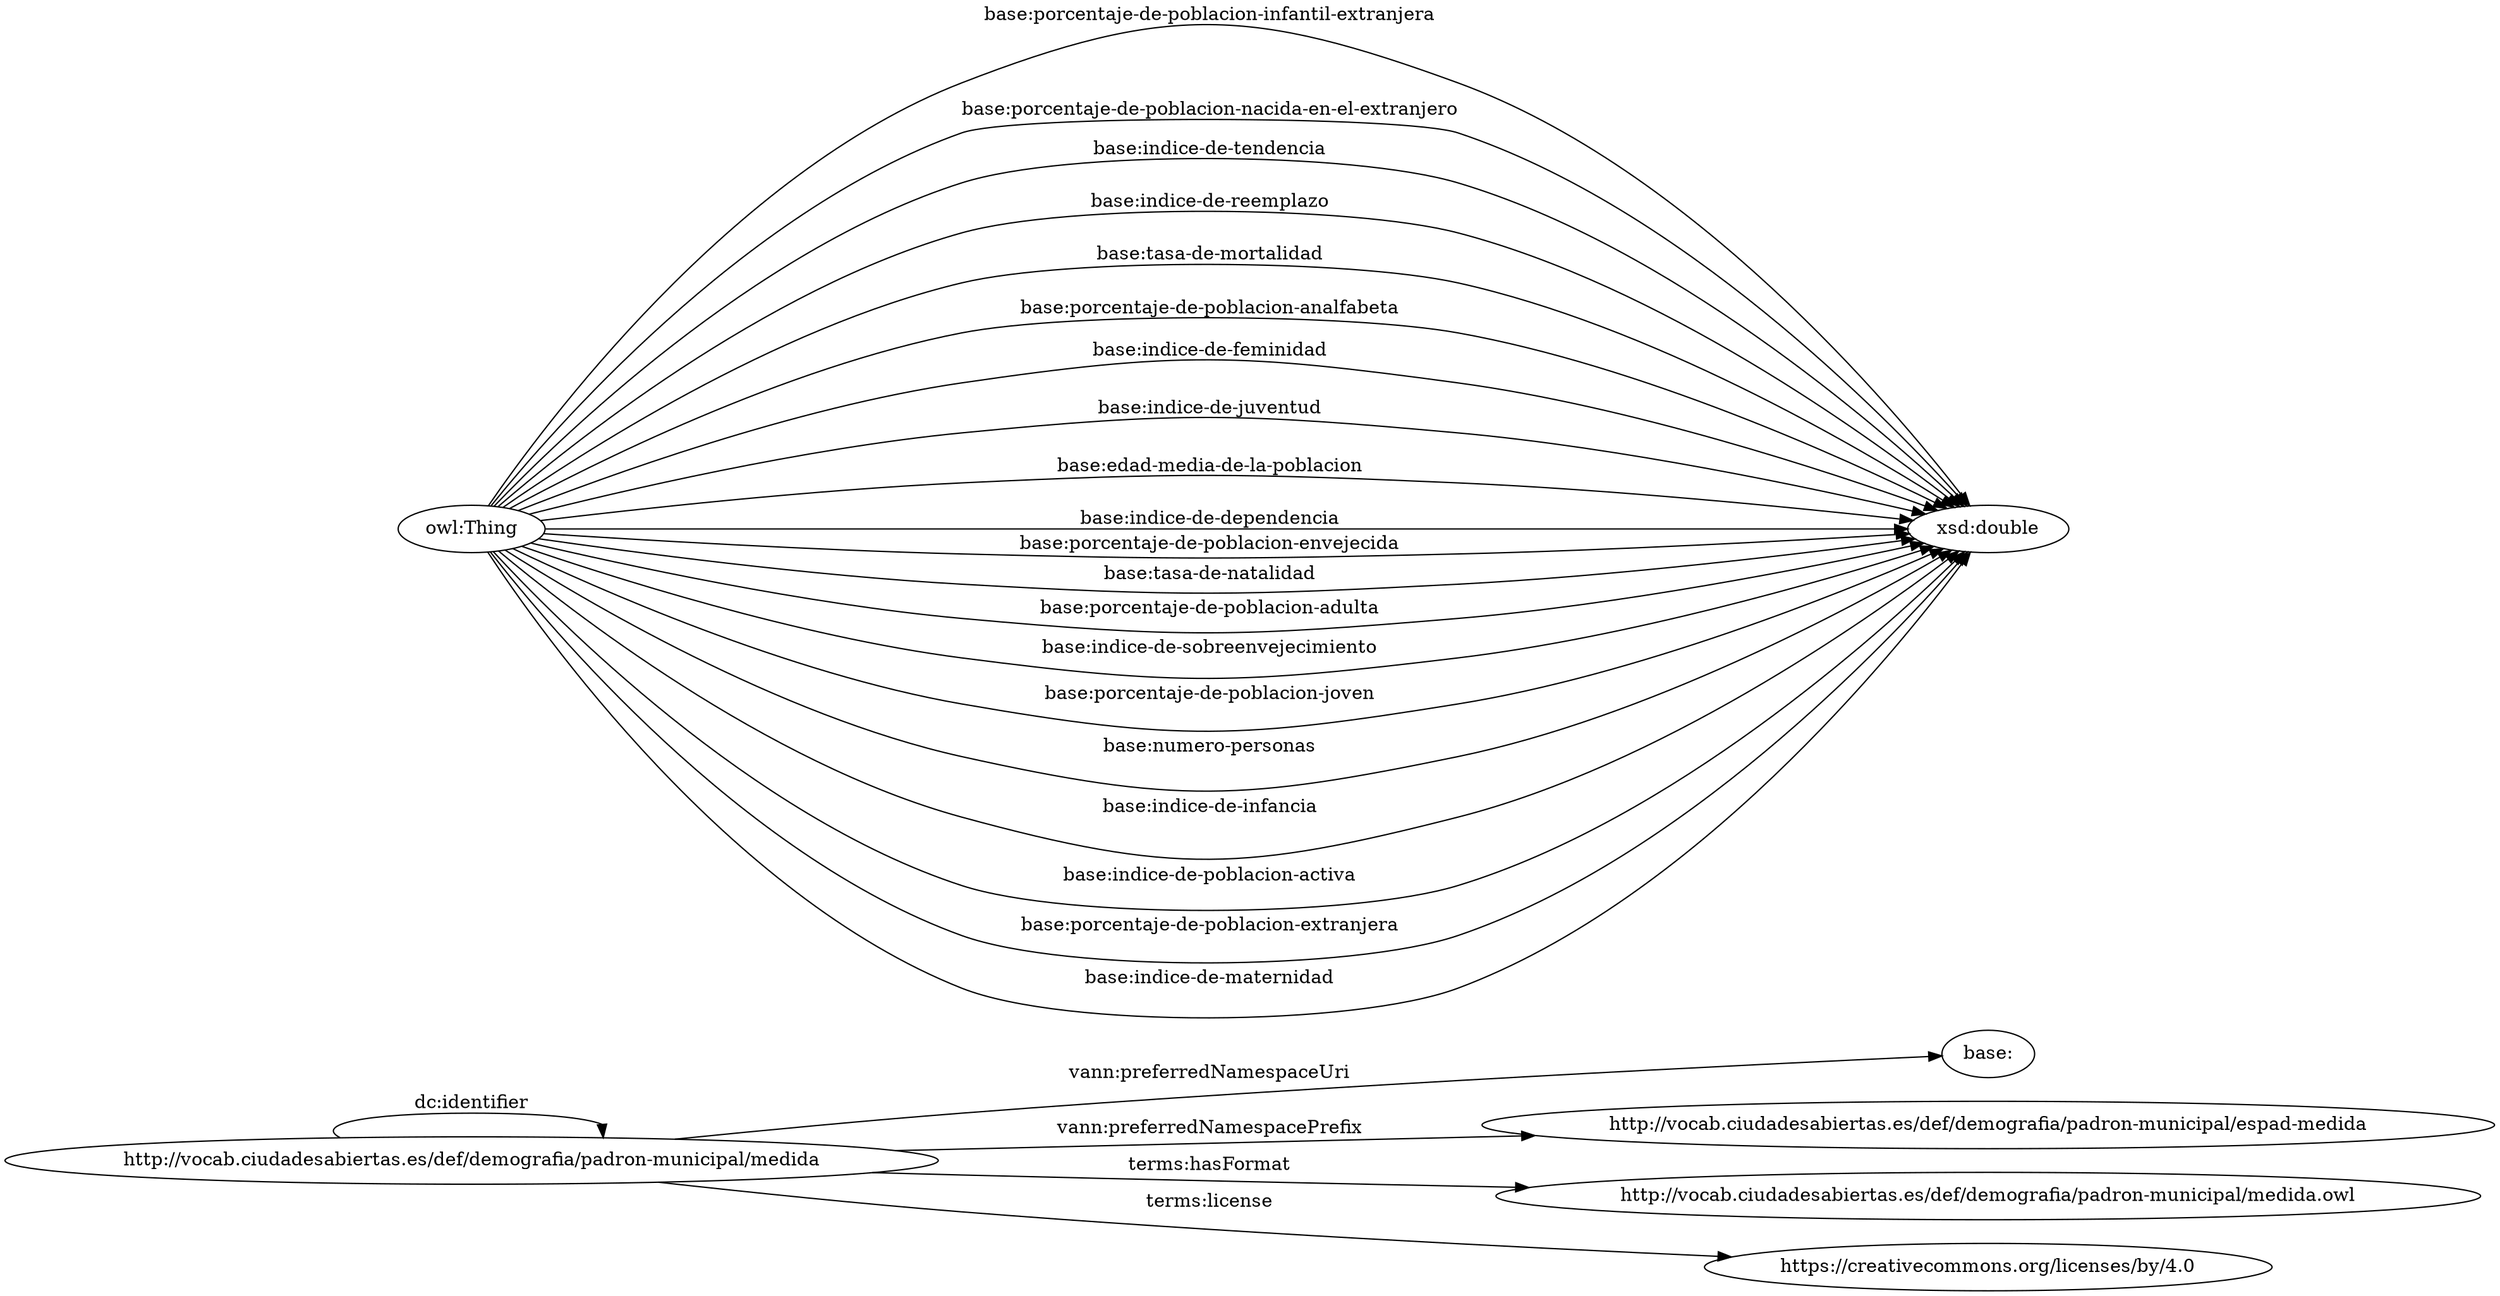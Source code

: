 digraph ar2dtool_diagram { 
rankdir=LR;
size="1501"
	"http://vocab.ciudadesabiertas.es/def/demografia/padron-municipal/medida" -> "http://vocab.ciudadesabiertas.es/def/demografia/padron-municipal/medida" [ label = "dc:identifier" ];
	"http://vocab.ciudadesabiertas.es/def/demografia/padron-municipal/medida" -> "base:" [ label = "vann:preferredNamespaceUri" ];
	"http://vocab.ciudadesabiertas.es/def/demografia/padron-municipal/medida" -> "http://vocab.ciudadesabiertas.es/def/demografia/padron-municipal/espad-medida" [ label = "vann:preferredNamespacePrefix" ];
	"http://vocab.ciudadesabiertas.es/def/demografia/padron-municipal/medida" -> "http://vocab.ciudadesabiertas.es/def/demografia/padron-municipal/medida.owl" [ label = "terms:hasFormat" ];
	"http://vocab.ciudadesabiertas.es/def/demografia/padron-municipal/medida" -> "https://creativecommons.org/licenses/by/4.0" [ label = "terms:license" ];
	"owl:Thing" -> "xsd:double" [ label = "base:porcentaje-de-poblacion-infantil-extranjera" ];
	"owl:Thing" -> "xsd:double" [ label = "base:porcentaje-de-poblacion-nacida-en-el-extranjero" ];
	"owl:Thing" -> "xsd:double" [ label = "base:indice-de-tendencia" ];
	"owl:Thing" -> "xsd:double" [ label = "base:indice-de-reemplazo" ];
	"owl:Thing" -> "xsd:double" [ label = "base:tasa-de-mortalidad" ];
	"owl:Thing" -> "xsd:double" [ label = "base:porcentaje-de-poblacion-analfabeta" ];
	"owl:Thing" -> "xsd:double" [ label = "base:indice-de-feminidad" ];
	"owl:Thing" -> "xsd:double" [ label = "base:indice-de-juventud" ];
	"owl:Thing" -> "xsd:double" [ label = "base:edad-media-de-la-poblacion" ];
	"owl:Thing" -> "xsd:double" [ label = "base:indice-de-dependencia" ];
	"owl:Thing" -> "xsd:double" [ label = "base:porcentaje-de-poblacion-envejecida" ];
	"owl:Thing" -> "xsd:double" [ label = "base:tasa-de-natalidad" ];
	"owl:Thing" -> "xsd:double" [ label = "base:porcentaje-de-poblacion-adulta" ];
	"owl:Thing" -> "xsd:double" [ label = "base:indice-de-sobreenvejecimiento" ];
	"owl:Thing" -> "xsd:double" [ label = "base:porcentaje-de-poblacion-joven" ];
	"owl:Thing" -> "xsd:double" [ label = "base:numero-personas" ];
	"owl:Thing" -> "xsd:double" [ label = "base:indice-de-infancia" ];
	"owl:Thing" -> "xsd:double" [ label = "base:indice-de-poblacion-activa" ];
	"owl:Thing" -> "xsd:double" [ label = "base:porcentaje-de-poblacion-extranjera" ];
	"owl:Thing" -> "xsd:double" [ label = "base:indice-de-maternidad" ];

}
